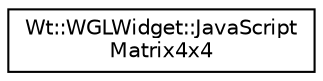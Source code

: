 digraph "Graphical Class Hierarchy"
{
 // LATEX_PDF_SIZE
  edge [fontname="Helvetica",fontsize="10",labelfontname="Helvetica",labelfontsize="10"];
  node [fontname="Helvetica",fontsize="10",shape=record];
  rankdir="LR";
  Node0 [label="Wt::WGLWidget::JavaScript\lMatrix4x4",height=0.2,width=0.4,color="black", fillcolor="white", style="filled",URL="$classWt_1_1WGLWidget_1_1JavaScriptMatrix4x4.html",tooltip="A client-side JavaScript matrix."];
}

